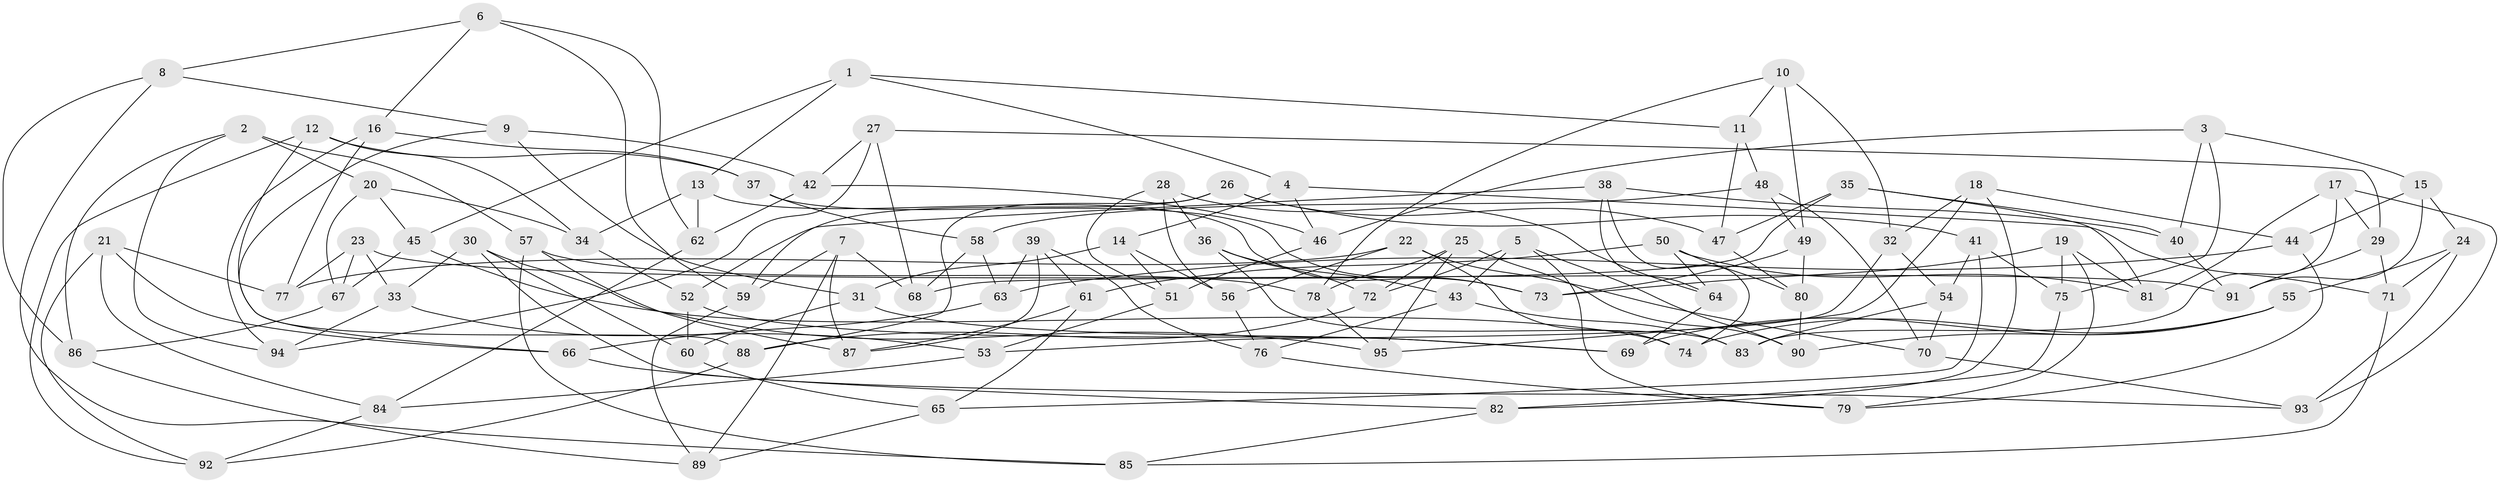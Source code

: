 // coarse degree distribution, {6: 0.41935483870967744, 4: 0.41935483870967744, 5: 0.0967741935483871, 3: 0.06451612903225806}
// Generated by graph-tools (version 1.1) at 2025/24/03/03/25 07:24:22]
// undirected, 95 vertices, 190 edges
graph export_dot {
graph [start="1"]
  node [color=gray90,style=filled];
  1;
  2;
  3;
  4;
  5;
  6;
  7;
  8;
  9;
  10;
  11;
  12;
  13;
  14;
  15;
  16;
  17;
  18;
  19;
  20;
  21;
  22;
  23;
  24;
  25;
  26;
  27;
  28;
  29;
  30;
  31;
  32;
  33;
  34;
  35;
  36;
  37;
  38;
  39;
  40;
  41;
  42;
  43;
  44;
  45;
  46;
  47;
  48;
  49;
  50;
  51;
  52;
  53;
  54;
  55;
  56;
  57;
  58;
  59;
  60;
  61;
  62;
  63;
  64;
  65;
  66;
  67;
  68;
  69;
  70;
  71;
  72;
  73;
  74;
  75;
  76;
  77;
  78;
  79;
  80;
  81;
  82;
  83;
  84;
  85;
  86;
  87;
  88;
  89;
  90;
  91;
  92;
  93;
  94;
  95;
  1 -- 45;
  1 -- 4;
  1 -- 11;
  1 -- 13;
  2 -- 86;
  2 -- 94;
  2 -- 20;
  2 -- 57;
  3 -- 40;
  3 -- 75;
  3 -- 46;
  3 -- 15;
  4 -- 71;
  4 -- 46;
  4 -- 14;
  5 -- 72;
  5 -- 79;
  5 -- 90;
  5 -- 43;
  6 -- 8;
  6 -- 59;
  6 -- 16;
  6 -- 62;
  7 -- 68;
  7 -- 87;
  7 -- 89;
  7 -- 59;
  8 -- 85;
  8 -- 86;
  8 -- 9;
  9 -- 66;
  9 -- 42;
  9 -- 31;
  10 -- 32;
  10 -- 49;
  10 -- 78;
  10 -- 11;
  11 -- 48;
  11 -- 47;
  12 -- 37;
  12 -- 92;
  12 -- 34;
  12 -- 88;
  13 -- 62;
  13 -- 34;
  13 -- 73;
  14 -- 51;
  14 -- 31;
  14 -- 56;
  15 -- 44;
  15 -- 91;
  15 -- 24;
  16 -- 37;
  16 -- 94;
  16 -- 77;
  17 -- 93;
  17 -- 83;
  17 -- 81;
  17 -- 29;
  18 -- 82;
  18 -- 95;
  18 -- 44;
  18 -- 32;
  19 -- 73;
  19 -- 81;
  19 -- 75;
  19 -- 79;
  20 -- 67;
  20 -- 34;
  20 -- 45;
  21 -- 92;
  21 -- 66;
  21 -- 84;
  21 -- 77;
  22 -- 70;
  22 -- 56;
  22 -- 77;
  22 -- 74;
  23 -- 91;
  23 -- 77;
  23 -- 33;
  23 -- 67;
  24 -- 55;
  24 -- 71;
  24 -- 93;
  25 -- 78;
  25 -- 90;
  25 -- 72;
  25 -- 95;
  26 -- 59;
  26 -- 47;
  26 -- 88;
  26 -- 41;
  27 -- 42;
  27 -- 94;
  27 -- 29;
  27 -- 68;
  28 -- 36;
  28 -- 64;
  28 -- 51;
  28 -- 56;
  29 -- 91;
  29 -- 71;
  30 -- 95;
  30 -- 33;
  30 -- 60;
  30 -- 93;
  31 -- 69;
  31 -- 60;
  32 -- 53;
  32 -- 54;
  33 -- 53;
  33 -- 94;
  34 -- 52;
  35 -- 68;
  35 -- 81;
  35 -- 47;
  35 -- 40;
  36 -- 72;
  36 -- 43;
  36 -- 83;
  37 -- 58;
  37 -- 73;
  38 -- 52;
  38 -- 40;
  38 -- 74;
  38 -- 64;
  39 -- 76;
  39 -- 63;
  39 -- 61;
  39 -- 87;
  40 -- 91;
  41 -- 75;
  41 -- 65;
  41 -- 54;
  42 -- 62;
  42 -- 46;
  43 -- 83;
  43 -- 76;
  44 -- 79;
  44 -- 63;
  45 -- 67;
  45 -- 74;
  46 -- 51;
  47 -- 80;
  48 -- 49;
  48 -- 58;
  48 -- 70;
  49 -- 80;
  49 -- 73;
  50 -- 80;
  50 -- 81;
  50 -- 61;
  50 -- 64;
  51 -- 53;
  52 -- 60;
  52 -- 69;
  53 -- 84;
  54 -- 83;
  54 -- 70;
  55 -- 69;
  55 -- 74;
  55 -- 90;
  56 -- 76;
  57 -- 87;
  57 -- 85;
  57 -- 78;
  58 -- 68;
  58 -- 63;
  59 -- 89;
  60 -- 65;
  61 -- 65;
  61 -- 87;
  62 -- 84;
  63 -- 66;
  64 -- 69;
  65 -- 89;
  66 -- 82;
  67 -- 86;
  70 -- 93;
  71 -- 85;
  72 -- 88;
  75 -- 82;
  76 -- 79;
  78 -- 95;
  80 -- 90;
  82 -- 85;
  84 -- 92;
  86 -- 89;
  88 -- 92;
}
